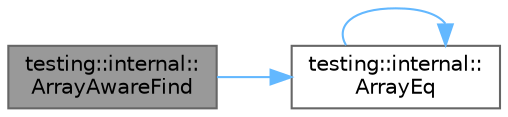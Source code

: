 digraph "testing::internal::ArrayAwareFind"
{
 // LATEX_PDF_SIZE
  bgcolor="transparent";
  edge [fontname=Helvetica,fontsize=10,labelfontname=Helvetica,labelfontsize=10];
  node [fontname=Helvetica,fontsize=10,shape=box,height=0.2,width=0.4];
  rankdir="LR";
  Node1 [id="Node000001",label="testing::internal::\lArrayAwareFind",height=0.2,width=0.4,color="gray40", fillcolor="grey60", style="filled", fontcolor="black",tooltip=" "];
  Node1 -> Node2 [id="edge1_Node000001_Node000002",color="steelblue1",style="solid",tooltip=" "];
  Node2 [id="Node000002",label="testing::internal::\lArrayEq",height=0.2,width=0.4,color="grey40", fillcolor="white", style="filled",URL="$namespacetesting_1_1internal.html#af4bebf36baf0b0a5b26d051dde55fa47",tooltip=" "];
  Node2 -> Node2 [id="edge2_Node000002_Node000002",color="steelblue1",style="solid",tooltip=" "];
}
